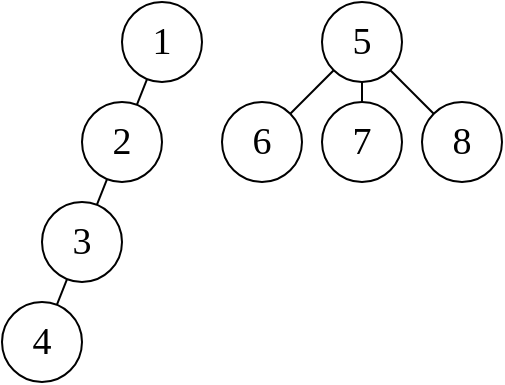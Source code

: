 <mxfile>
    <diagram id="EutEiVMTAlEfY8xDxiTY" name="第 1 页">
        <mxGraphModel dx="547" dy="356" grid="1" gridSize="10" guides="1" tooltips="1" connect="1" arrows="1" fold="1" page="1" pageScale="1" pageWidth="827" pageHeight="1169" math="0" shadow="0">
            <root>
                <mxCell id="0"/>
                <mxCell id="1" parent="0"/>
                <mxCell id="14" style="edgeStyle=none;html=1;endArrow=none;endFill=0;" parent="1" source="2" target="4" edge="1">
                    <mxGeometry relative="1" as="geometry"/>
                </mxCell>
                <mxCell id="2" value="1" style="ellipse;whiteSpace=wrap;html=1;fontFamily=Times New Roman;fontSize=19;" parent="1" vertex="1">
                    <mxGeometry x="280" y="120" width="40" height="40" as="geometry"/>
                </mxCell>
                <mxCell id="15" style="edgeStyle=none;html=1;endArrow=none;endFill=0;" parent="1" source="4" target="5" edge="1">
                    <mxGeometry relative="1" as="geometry"/>
                </mxCell>
                <mxCell id="4" value="2" style="ellipse;whiteSpace=wrap;html=1;fontFamily=Times New Roman;fontSize=19;" parent="1" vertex="1">
                    <mxGeometry x="260" y="170" width="40" height="40" as="geometry"/>
                </mxCell>
                <mxCell id="16" style="edgeStyle=none;html=1;endArrow=none;endFill=0;" parent="1" source="5" target="6" edge="1">
                    <mxGeometry relative="1" as="geometry"/>
                </mxCell>
                <mxCell id="5" value="3" style="ellipse;whiteSpace=wrap;html=1;fontFamily=Times New Roman;fontSize=19;" parent="1" vertex="1">
                    <mxGeometry x="240" y="220" width="40" height="40" as="geometry"/>
                </mxCell>
                <mxCell id="6" value="4" style="ellipse;whiteSpace=wrap;html=1;fontFamily=Times New Roman;fontSize=19;" parent="1" vertex="1">
                    <mxGeometry x="220" y="270" width="40" height="40" as="geometry"/>
                </mxCell>
                <mxCell id="11" style="edgeStyle=none;html=1;endArrow=none;endFill=0;" parent="1" source="7" target="9" edge="1">
                    <mxGeometry relative="1" as="geometry"/>
                </mxCell>
                <mxCell id="12" style="edgeStyle=none;html=1;endArrow=none;endFill=0;" parent="1" source="7" target="8" edge="1">
                    <mxGeometry relative="1" as="geometry"/>
                </mxCell>
                <mxCell id="13" style="edgeStyle=none;html=1;endArrow=none;endFill=0;" parent="1" source="7" target="10" edge="1">
                    <mxGeometry relative="1" as="geometry"/>
                </mxCell>
                <mxCell id="7" value="5" style="ellipse;whiteSpace=wrap;html=1;fontFamily=Times New Roman;fontSize=19;" parent="1" vertex="1">
                    <mxGeometry x="380" y="120" width="40" height="40" as="geometry"/>
                </mxCell>
                <mxCell id="8" value="6" style="ellipse;whiteSpace=wrap;html=1;fontFamily=Times New Roman;fontSize=19;" parent="1" vertex="1">
                    <mxGeometry x="330" y="170" width="40" height="40" as="geometry"/>
                </mxCell>
                <mxCell id="9" value="7" style="ellipse;whiteSpace=wrap;html=1;fontFamily=Times New Roman;fontSize=19;" parent="1" vertex="1">
                    <mxGeometry x="380" y="170" width="40" height="40" as="geometry"/>
                </mxCell>
                <mxCell id="10" value="8" style="ellipse;whiteSpace=wrap;html=1;fontFamily=Times New Roman;fontSize=19;" parent="1" vertex="1">
                    <mxGeometry x="430" y="170" width="40" height="40" as="geometry"/>
                </mxCell>
            </root>
        </mxGraphModel>
    </diagram>
</mxfile>